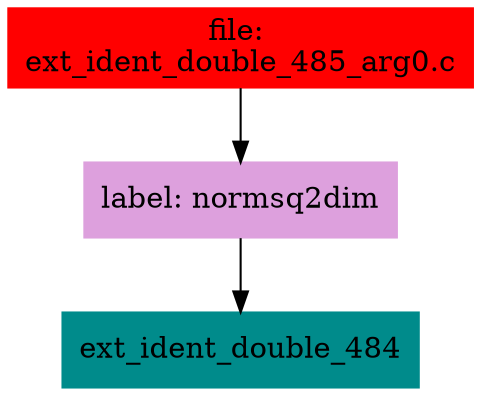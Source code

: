 digraph G {
node [shape=box]

0 [label="file: 
ext_ident_double_485_arg0.c",color=red, style=filled]
1 [label="label: normsq2dim",color=plum, style=filled]
0 -> 1
2 [label="ext_ident_double_484",color=cyan4, style=filled]
1 -> 2


}

